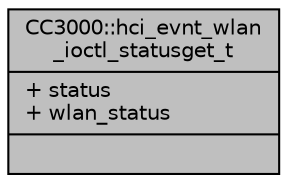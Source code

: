 digraph "CC3000::hci_evnt_wlan_ioctl_statusget_t"
{
  edge [fontname="Helvetica",fontsize="10",labelfontname="Helvetica",labelfontsize="10"];
  node [fontname="Helvetica",fontsize="10",shape=record];
  Node1 [label="{CC3000::hci_evnt_wlan\l_ioctl_statusget_t\n|+ status\l+ wlan_status\l|}",height=0.2,width=0.4,color="black", fillcolor="grey75", style="filled", fontcolor="black"];
}
